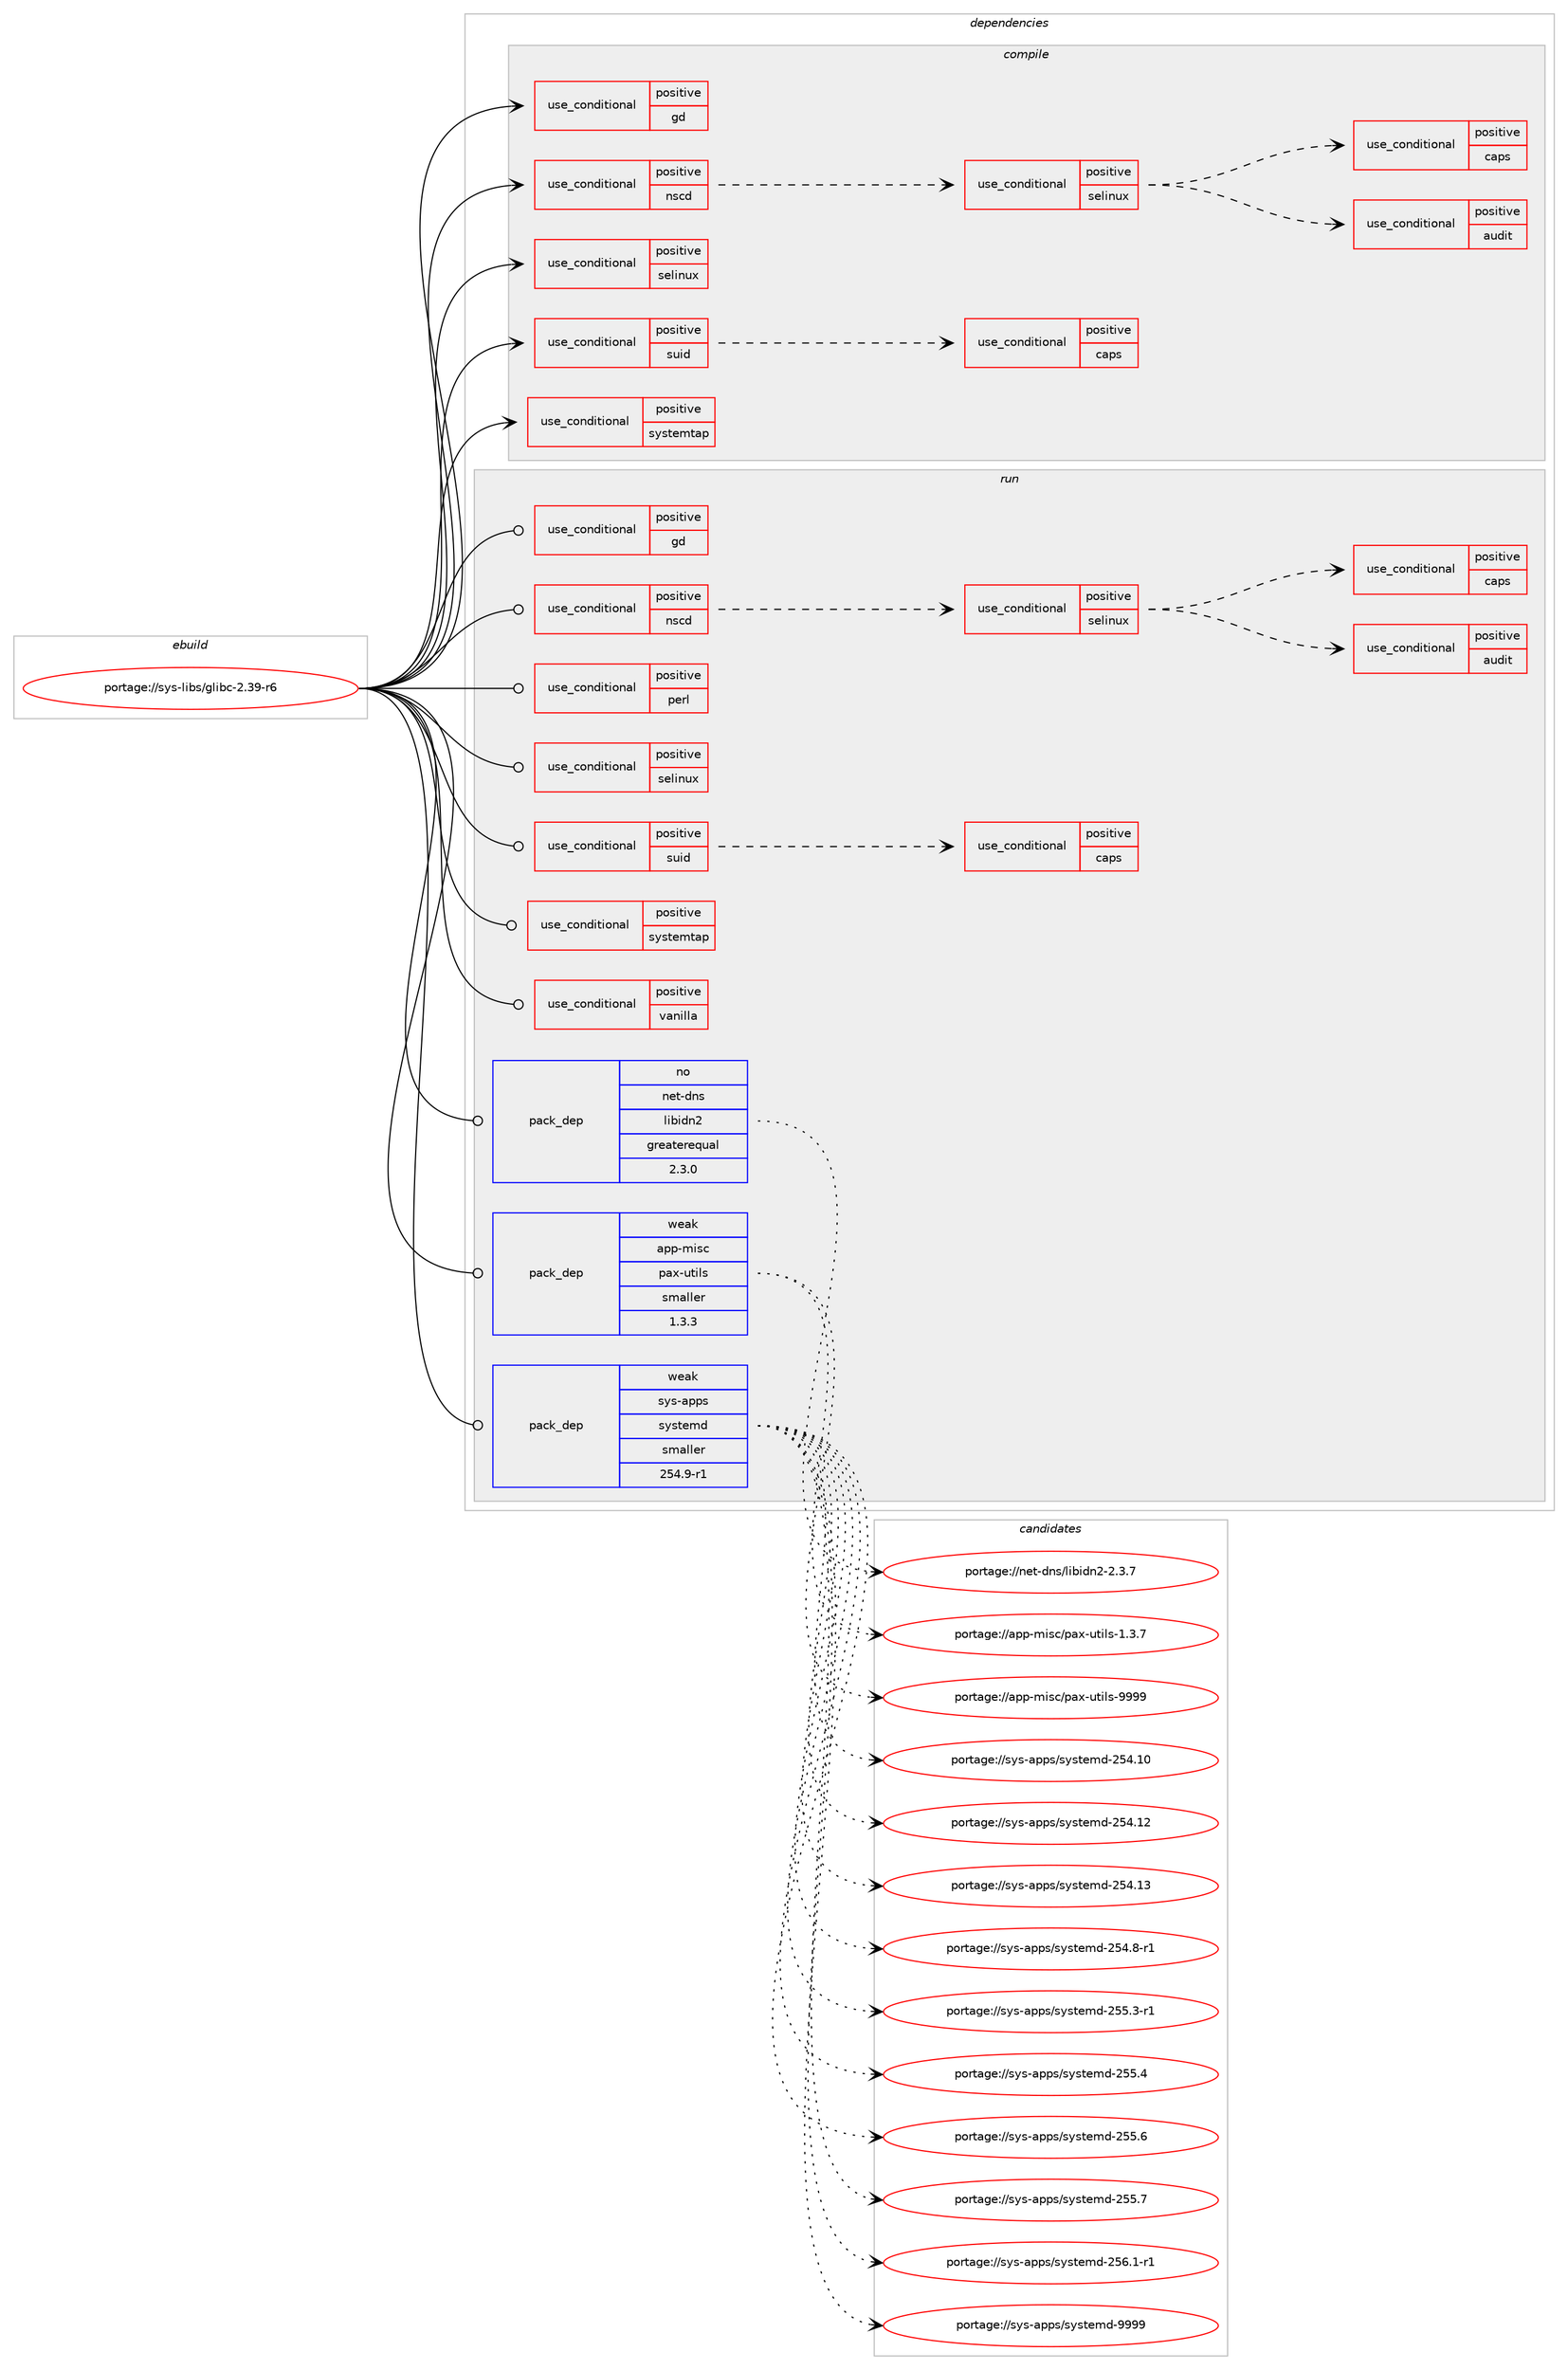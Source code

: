 digraph prolog {

# *************
# Graph options
# *************

newrank=true;
concentrate=true;
compound=true;
graph [rankdir=LR,fontname=Helvetica,fontsize=10,ranksep=1.5];#, ranksep=2.5, nodesep=0.2];
edge  [arrowhead=vee];
node  [fontname=Helvetica,fontsize=10];

# **********
# The ebuild
# **********

subgraph cluster_leftcol {
color=gray;
rank=same;
label=<<i>ebuild</i>>;
id [label="portage://sys-libs/glibc-2.39-r6", color=red, width=4, href="../sys-libs/glibc-2.39-r6.svg"];
}

# ****************
# The dependencies
# ****************

subgraph cluster_midcol {
color=gray;
label=<<i>dependencies</i>>;
subgraph cluster_compile {
fillcolor="#eeeeee";
style=filled;
label=<<i>compile</i>>;
subgraph cond114347 {
dependency220280 [label=<<TABLE BORDER="0" CELLBORDER="1" CELLSPACING="0" CELLPADDING="4"><TR><TD ROWSPAN="3" CELLPADDING="10">use_conditional</TD></TR><TR><TD>positive</TD></TR><TR><TD>gd</TD></TR></TABLE>>, shape=none, color=red];
# *** BEGIN UNKNOWN DEPENDENCY TYPE (TODO) ***
# dependency220280 -> package_dependency(portage://sys-libs/glibc-2.39-r6,install,no,media-libs,gd,none,[,,],[slot(2),equal],[])
# *** END UNKNOWN DEPENDENCY TYPE (TODO) ***

}
id:e -> dependency220280:w [weight=20,style="solid",arrowhead="vee"];
subgraph cond114348 {
dependency220281 [label=<<TABLE BORDER="0" CELLBORDER="1" CELLSPACING="0" CELLPADDING="4"><TR><TD ROWSPAN="3" CELLPADDING="10">use_conditional</TD></TR><TR><TD>positive</TD></TR><TR><TD>nscd</TD></TR></TABLE>>, shape=none, color=red];
subgraph cond114349 {
dependency220282 [label=<<TABLE BORDER="0" CELLBORDER="1" CELLSPACING="0" CELLPADDING="4"><TR><TD ROWSPAN="3" CELLPADDING="10">use_conditional</TD></TR><TR><TD>positive</TD></TR><TR><TD>selinux</TD></TR></TABLE>>, shape=none, color=red];
subgraph cond114350 {
dependency220283 [label=<<TABLE BORDER="0" CELLBORDER="1" CELLSPACING="0" CELLPADDING="4"><TR><TD ROWSPAN="3" CELLPADDING="10">use_conditional</TD></TR><TR><TD>positive</TD></TR><TR><TD>audit</TD></TR></TABLE>>, shape=none, color=red];
# *** BEGIN UNKNOWN DEPENDENCY TYPE (TODO) ***
# dependency220283 -> package_dependency(portage://sys-libs/glibc-2.39-r6,install,no,sys-process,audit,none,[,,],[],[])
# *** END UNKNOWN DEPENDENCY TYPE (TODO) ***

}
dependency220282:e -> dependency220283:w [weight=20,style="dashed",arrowhead="vee"];
subgraph cond114351 {
dependency220284 [label=<<TABLE BORDER="0" CELLBORDER="1" CELLSPACING="0" CELLPADDING="4"><TR><TD ROWSPAN="3" CELLPADDING="10">use_conditional</TD></TR><TR><TD>positive</TD></TR><TR><TD>caps</TD></TR></TABLE>>, shape=none, color=red];
# *** BEGIN UNKNOWN DEPENDENCY TYPE (TODO) ***
# dependency220284 -> package_dependency(portage://sys-libs/glibc-2.39-r6,install,no,sys-libs,libcap,none,[,,],[],[])
# *** END UNKNOWN DEPENDENCY TYPE (TODO) ***

}
dependency220282:e -> dependency220284:w [weight=20,style="dashed",arrowhead="vee"];
}
dependency220281:e -> dependency220282:w [weight=20,style="dashed",arrowhead="vee"];
}
id:e -> dependency220281:w [weight=20,style="solid",arrowhead="vee"];
subgraph cond114352 {
dependency220285 [label=<<TABLE BORDER="0" CELLBORDER="1" CELLSPACING="0" CELLPADDING="4"><TR><TD ROWSPAN="3" CELLPADDING="10">use_conditional</TD></TR><TR><TD>positive</TD></TR><TR><TD>selinux</TD></TR></TABLE>>, shape=none, color=red];
# *** BEGIN UNKNOWN DEPENDENCY TYPE (TODO) ***
# dependency220285 -> package_dependency(portage://sys-libs/glibc-2.39-r6,install,no,sys-libs,libselinux,none,[,,],[],[])
# *** END UNKNOWN DEPENDENCY TYPE (TODO) ***

}
id:e -> dependency220285:w [weight=20,style="solid",arrowhead="vee"];
subgraph cond114353 {
dependency220286 [label=<<TABLE BORDER="0" CELLBORDER="1" CELLSPACING="0" CELLPADDING="4"><TR><TD ROWSPAN="3" CELLPADDING="10">use_conditional</TD></TR><TR><TD>positive</TD></TR><TR><TD>suid</TD></TR></TABLE>>, shape=none, color=red];
subgraph cond114354 {
dependency220287 [label=<<TABLE BORDER="0" CELLBORDER="1" CELLSPACING="0" CELLPADDING="4"><TR><TD ROWSPAN="3" CELLPADDING="10">use_conditional</TD></TR><TR><TD>positive</TD></TR><TR><TD>caps</TD></TR></TABLE>>, shape=none, color=red];
# *** BEGIN UNKNOWN DEPENDENCY TYPE (TODO) ***
# dependency220287 -> package_dependency(portage://sys-libs/glibc-2.39-r6,install,no,sys-libs,libcap,none,[,,],[],[])
# *** END UNKNOWN DEPENDENCY TYPE (TODO) ***

}
dependency220286:e -> dependency220287:w [weight=20,style="dashed",arrowhead="vee"];
}
id:e -> dependency220286:w [weight=20,style="solid",arrowhead="vee"];
subgraph cond114355 {
dependency220288 [label=<<TABLE BORDER="0" CELLBORDER="1" CELLSPACING="0" CELLPADDING="4"><TR><TD ROWSPAN="3" CELLPADDING="10">use_conditional</TD></TR><TR><TD>positive</TD></TR><TR><TD>systemtap</TD></TR></TABLE>>, shape=none, color=red];
# *** BEGIN UNKNOWN DEPENDENCY TYPE (TODO) ***
# dependency220288 -> package_dependency(portage://sys-libs/glibc-2.39-r6,install,no,dev-debug,systemtap,none,[,,],[],[])
# *** END UNKNOWN DEPENDENCY TYPE (TODO) ***

}
id:e -> dependency220288:w [weight=20,style="solid",arrowhead="vee"];
# *** BEGIN UNKNOWN DEPENDENCY TYPE (TODO) ***
# id -> package_dependency(portage://sys-libs/glibc-2.39-r6,install,no,virtual,os-headers,none,[,,],[],[])
# *** END UNKNOWN DEPENDENCY TYPE (TODO) ***

}
subgraph cluster_compileandrun {
fillcolor="#eeeeee";
style=filled;
label=<<i>compile and run</i>>;
}
subgraph cluster_run {
fillcolor="#eeeeee";
style=filled;
label=<<i>run</i>>;
subgraph cond114356 {
dependency220289 [label=<<TABLE BORDER="0" CELLBORDER="1" CELLSPACING="0" CELLPADDING="4"><TR><TD ROWSPAN="3" CELLPADDING="10">use_conditional</TD></TR><TR><TD>positive</TD></TR><TR><TD>gd</TD></TR></TABLE>>, shape=none, color=red];
# *** BEGIN UNKNOWN DEPENDENCY TYPE (TODO) ***
# dependency220289 -> package_dependency(portage://sys-libs/glibc-2.39-r6,run,no,media-libs,gd,none,[,,],[slot(2),equal],[])
# *** END UNKNOWN DEPENDENCY TYPE (TODO) ***

}
id:e -> dependency220289:w [weight=20,style="solid",arrowhead="odot"];
subgraph cond114357 {
dependency220290 [label=<<TABLE BORDER="0" CELLBORDER="1" CELLSPACING="0" CELLPADDING="4"><TR><TD ROWSPAN="3" CELLPADDING="10">use_conditional</TD></TR><TR><TD>positive</TD></TR><TR><TD>nscd</TD></TR></TABLE>>, shape=none, color=red];
subgraph cond114358 {
dependency220291 [label=<<TABLE BORDER="0" CELLBORDER="1" CELLSPACING="0" CELLPADDING="4"><TR><TD ROWSPAN="3" CELLPADDING="10">use_conditional</TD></TR><TR><TD>positive</TD></TR><TR><TD>selinux</TD></TR></TABLE>>, shape=none, color=red];
subgraph cond114359 {
dependency220292 [label=<<TABLE BORDER="0" CELLBORDER="1" CELLSPACING="0" CELLPADDING="4"><TR><TD ROWSPAN="3" CELLPADDING="10">use_conditional</TD></TR><TR><TD>positive</TD></TR><TR><TD>audit</TD></TR></TABLE>>, shape=none, color=red];
# *** BEGIN UNKNOWN DEPENDENCY TYPE (TODO) ***
# dependency220292 -> package_dependency(portage://sys-libs/glibc-2.39-r6,run,no,sys-process,audit,none,[,,],[],[])
# *** END UNKNOWN DEPENDENCY TYPE (TODO) ***

}
dependency220291:e -> dependency220292:w [weight=20,style="dashed",arrowhead="vee"];
subgraph cond114360 {
dependency220293 [label=<<TABLE BORDER="0" CELLBORDER="1" CELLSPACING="0" CELLPADDING="4"><TR><TD ROWSPAN="3" CELLPADDING="10">use_conditional</TD></TR><TR><TD>positive</TD></TR><TR><TD>caps</TD></TR></TABLE>>, shape=none, color=red];
# *** BEGIN UNKNOWN DEPENDENCY TYPE (TODO) ***
# dependency220293 -> package_dependency(portage://sys-libs/glibc-2.39-r6,run,no,sys-libs,libcap,none,[,,],[],[])
# *** END UNKNOWN DEPENDENCY TYPE (TODO) ***

}
dependency220291:e -> dependency220293:w [weight=20,style="dashed",arrowhead="vee"];
}
dependency220290:e -> dependency220291:w [weight=20,style="dashed",arrowhead="vee"];
}
id:e -> dependency220290:w [weight=20,style="solid",arrowhead="odot"];
subgraph cond114361 {
dependency220294 [label=<<TABLE BORDER="0" CELLBORDER="1" CELLSPACING="0" CELLPADDING="4"><TR><TD ROWSPAN="3" CELLPADDING="10">use_conditional</TD></TR><TR><TD>positive</TD></TR><TR><TD>perl</TD></TR></TABLE>>, shape=none, color=red];
# *** BEGIN UNKNOWN DEPENDENCY TYPE (TODO) ***
# dependency220294 -> package_dependency(portage://sys-libs/glibc-2.39-r6,run,no,dev-lang,perl,none,[,,],[],[])
# *** END UNKNOWN DEPENDENCY TYPE (TODO) ***

}
id:e -> dependency220294:w [weight=20,style="solid",arrowhead="odot"];
subgraph cond114362 {
dependency220295 [label=<<TABLE BORDER="0" CELLBORDER="1" CELLSPACING="0" CELLPADDING="4"><TR><TD ROWSPAN="3" CELLPADDING="10">use_conditional</TD></TR><TR><TD>positive</TD></TR><TR><TD>selinux</TD></TR></TABLE>>, shape=none, color=red];
# *** BEGIN UNKNOWN DEPENDENCY TYPE (TODO) ***
# dependency220295 -> package_dependency(portage://sys-libs/glibc-2.39-r6,run,no,sys-libs,libselinux,none,[,,],[],[])
# *** END UNKNOWN DEPENDENCY TYPE (TODO) ***

}
id:e -> dependency220295:w [weight=20,style="solid",arrowhead="odot"];
subgraph cond114363 {
dependency220296 [label=<<TABLE BORDER="0" CELLBORDER="1" CELLSPACING="0" CELLPADDING="4"><TR><TD ROWSPAN="3" CELLPADDING="10">use_conditional</TD></TR><TR><TD>positive</TD></TR><TR><TD>suid</TD></TR></TABLE>>, shape=none, color=red];
subgraph cond114364 {
dependency220297 [label=<<TABLE BORDER="0" CELLBORDER="1" CELLSPACING="0" CELLPADDING="4"><TR><TD ROWSPAN="3" CELLPADDING="10">use_conditional</TD></TR><TR><TD>positive</TD></TR><TR><TD>caps</TD></TR></TABLE>>, shape=none, color=red];
# *** BEGIN UNKNOWN DEPENDENCY TYPE (TODO) ***
# dependency220297 -> package_dependency(portage://sys-libs/glibc-2.39-r6,run,no,sys-libs,libcap,none,[,,],[],[])
# *** END UNKNOWN DEPENDENCY TYPE (TODO) ***

}
dependency220296:e -> dependency220297:w [weight=20,style="dashed",arrowhead="vee"];
}
id:e -> dependency220296:w [weight=20,style="solid",arrowhead="odot"];
subgraph cond114365 {
dependency220298 [label=<<TABLE BORDER="0" CELLBORDER="1" CELLSPACING="0" CELLPADDING="4"><TR><TD ROWSPAN="3" CELLPADDING="10">use_conditional</TD></TR><TR><TD>positive</TD></TR><TR><TD>systemtap</TD></TR></TABLE>>, shape=none, color=red];
# *** BEGIN UNKNOWN DEPENDENCY TYPE (TODO) ***
# dependency220298 -> package_dependency(portage://sys-libs/glibc-2.39-r6,run,no,dev-debug,systemtap,none,[,,],[],[])
# *** END UNKNOWN DEPENDENCY TYPE (TODO) ***

}
id:e -> dependency220298:w [weight=20,style="solid",arrowhead="odot"];
subgraph cond114366 {
dependency220299 [label=<<TABLE BORDER="0" CELLBORDER="1" CELLSPACING="0" CELLPADDING="4"><TR><TD ROWSPAN="3" CELLPADDING="10">use_conditional</TD></TR><TR><TD>positive</TD></TR><TR><TD>vanilla</TD></TR></TABLE>>, shape=none, color=red];
# *** BEGIN UNKNOWN DEPENDENCY TYPE (TODO) ***
# dependency220299 -> package_dependency(portage://sys-libs/glibc-2.39-r6,run,weak,sys-libs,timezone-data,none,[,,],[],[])
# *** END UNKNOWN DEPENDENCY TYPE (TODO) ***

}
id:e -> dependency220299:w [weight=20,style="solid",arrowhead="odot"];
subgraph pack103008 {
dependency220300 [label=<<TABLE BORDER="0" CELLBORDER="1" CELLSPACING="0" CELLPADDING="4" WIDTH="220"><TR><TD ROWSPAN="6" CELLPADDING="30">pack_dep</TD></TR><TR><TD WIDTH="110">no</TD></TR><TR><TD>net-dns</TD></TR><TR><TD>libidn2</TD></TR><TR><TD>greaterequal</TD></TR><TR><TD>2.3.0</TD></TR></TABLE>>, shape=none, color=blue];
}
id:e -> dependency220300:w [weight=20,style="solid",arrowhead="odot"];
subgraph pack103009 {
dependency220301 [label=<<TABLE BORDER="0" CELLBORDER="1" CELLSPACING="0" CELLPADDING="4" WIDTH="220"><TR><TD ROWSPAN="6" CELLPADDING="30">pack_dep</TD></TR><TR><TD WIDTH="110">weak</TD></TR><TR><TD>app-misc</TD></TR><TR><TD>pax-utils</TD></TR><TR><TD>smaller</TD></TR><TR><TD>1.3.3</TD></TR></TABLE>>, shape=none, color=blue];
}
id:e -> dependency220301:w [weight=20,style="solid",arrowhead="odot"];
subgraph pack103010 {
dependency220302 [label=<<TABLE BORDER="0" CELLBORDER="1" CELLSPACING="0" CELLPADDING="4" WIDTH="220"><TR><TD ROWSPAN="6" CELLPADDING="30">pack_dep</TD></TR><TR><TD WIDTH="110">weak</TD></TR><TR><TD>sys-apps</TD></TR><TR><TD>systemd</TD></TR><TR><TD>smaller</TD></TR><TR><TD>254.9-r1</TD></TR></TABLE>>, shape=none, color=blue];
}
id:e -> dependency220302:w [weight=20,style="solid",arrowhead="odot"];
}
}

# **************
# The candidates
# **************

subgraph cluster_choices {
rank=same;
color=gray;
label=<<i>candidates</i>>;

subgraph choice103008 {
color=black;
nodesep=1;
choice11010111645100110115471081059810510011050455046514655 [label="portage://net-dns/libidn2-2.3.7", color=red, width=4,href="../net-dns/libidn2-2.3.7.svg"];
dependency220300:e -> choice11010111645100110115471081059810510011050455046514655:w [style=dotted,weight="100"];
}
subgraph choice103009 {
color=black;
nodesep=1;
choice971121124510910511599471129712045117116105108115454946514655 [label="portage://app-misc/pax-utils-1.3.7", color=red, width=4,href="../app-misc/pax-utils-1.3.7.svg"];
choice9711211245109105115994711297120451171161051081154557575757 [label="portage://app-misc/pax-utils-9999", color=red, width=4,href="../app-misc/pax-utils-9999.svg"];
dependency220301:e -> choice971121124510910511599471129712045117116105108115454946514655:w [style=dotted,weight="100"];
dependency220301:e -> choice9711211245109105115994711297120451171161051081154557575757:w [style=dotted,weight="100"];
}
subgraph choice103010 {
color=black;
nodesep=1;
choice11512111545971121121154711512111511610110910045505352464948 [label="portage://sys-apps/systemd-254.10", color=red, width=4,href="../sys-apps/systemd-254.10.svg"];
choice11512111545971121121154711512111511610110910045505352464950 [label="portage://sys-apps/systemd-254.12", color=red, width=4,href="../sys-apps/systemd-254.12.svg"];
choice11512111545971121121154711512111511610110910045505352464951 [label="portage://sys-apps/systemd-254.13", color=red, width=4,href="../sys-apps/systemd-254.13.svg"];
choice1151211154597112112115471151211151161011091004550535246564511449 [label="portage://sys-apps/systemd-254.8-r1", color=red, width=4,href="../sys-apps/systemd-254.8-r1.svg"];
choice1151211154597112112115471151211151161011091004550535346514511449 [label="portage://sys-apps/systemd-255.3-r1", color=red, width=4,href="../sys-apps/systemd-255.3-r1.svg"];
choice115121115459711211211547115121115116101109100455053534652 [label="portage://sys-apps/systemd-255.4", color=red, width=4,href="../sys-apps/systemd-255.4.svg"];
choice115121115459711211211547115121115116101109100455053534654 [label="portage://sys-apps/systemd-255.6", color=red, width=4,href="../sys-apps/systemd-255.6.svg"];
choice115121115459711211211547115121115116101109100455053534655 [label="portage://sys-apps/systemd-255.7", color=red, width=4,href="../sys-apps/systemd-255.7.svg"];
choice1151211154597112112115471151211151161011091004550535446494511449 [label="portage://sys-apps/systemd-256.1-r1", color=red, width=4,href="../sys-apps/systemd-256.1-r1.svg"];
choice1151211154597112112115471151211151161011091004557575757 [label="portage://sys-apps/systemd-9999", color=red, width=4,href="../sys-apps/systemd-9999.svg"];
dependency220302:e -> choice11512111545971121121154711512111511610110910045505352464948:w [style=dotted,weight="100"];
dependency220302:e -> choice11512111545971121121154711512111511610110910045505352464950:w [style=dotted,weight="100"];
dependency220302:e -> choice11512111545971121121154711512111511610110910045505352464951:w [style=dotted,weight="100"];
dependency220302:e -> choice1151211154597112112115471151211151161011091004550535246564511449:w [style=dotted,weight="100"];
dependency220302:e -> choice1151211154597112112115471151211151161011091004550535346514511449:w [style=dotted,weight="100"];
dependency220302:e -> choice115121115459711211211547115121115116101109100455053534652:w [style=dotted,weight="100"];
dependency220302:e -> choice115121115459711211211547115121115116101109100455053534654:w [style=dotted,weight="100"];
dependency220302:e -> choice115121115459711211211547115121115116101109100455053534655:w [style=dotted,weight="100"];
dependency220302:e -> choice1151211154597112112115471151211151161011091004550535446494511449:w [style=dotted,weight="100"];
dependency220302:e -> choice1151211154597112112115471151211151161011091004557575757:w [style=dotted,weight="100"];
}
}

}
